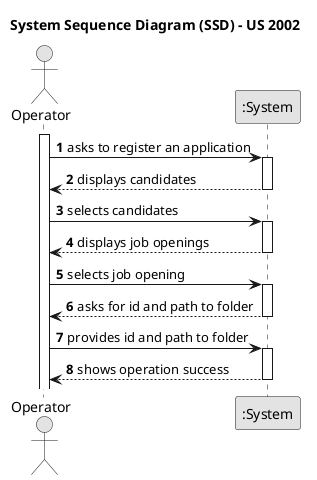 @startuml
skinparam monochrome true
skinparam packageStyle rectangle
skinparam shadowing false

title System Sequence Diagram (SSD) - US 2002

autonumber

actor "Operator" as User
participant ":System" as System

activate User

    User -> System: asks to register an application
        activate System

    System--> User : displays candidates
        deactivate System

    User -> System: selects candidates
        activate System

    System--> User : displays job openings
        deactivate System

    User -> System: selects job opening
        activate System

    System--> User : asks for id and path to folder
        deactivate System

    User -> System: provides id and path to folder
        activate System

    System--> User : shows operation success
        deactivate System

@enduml